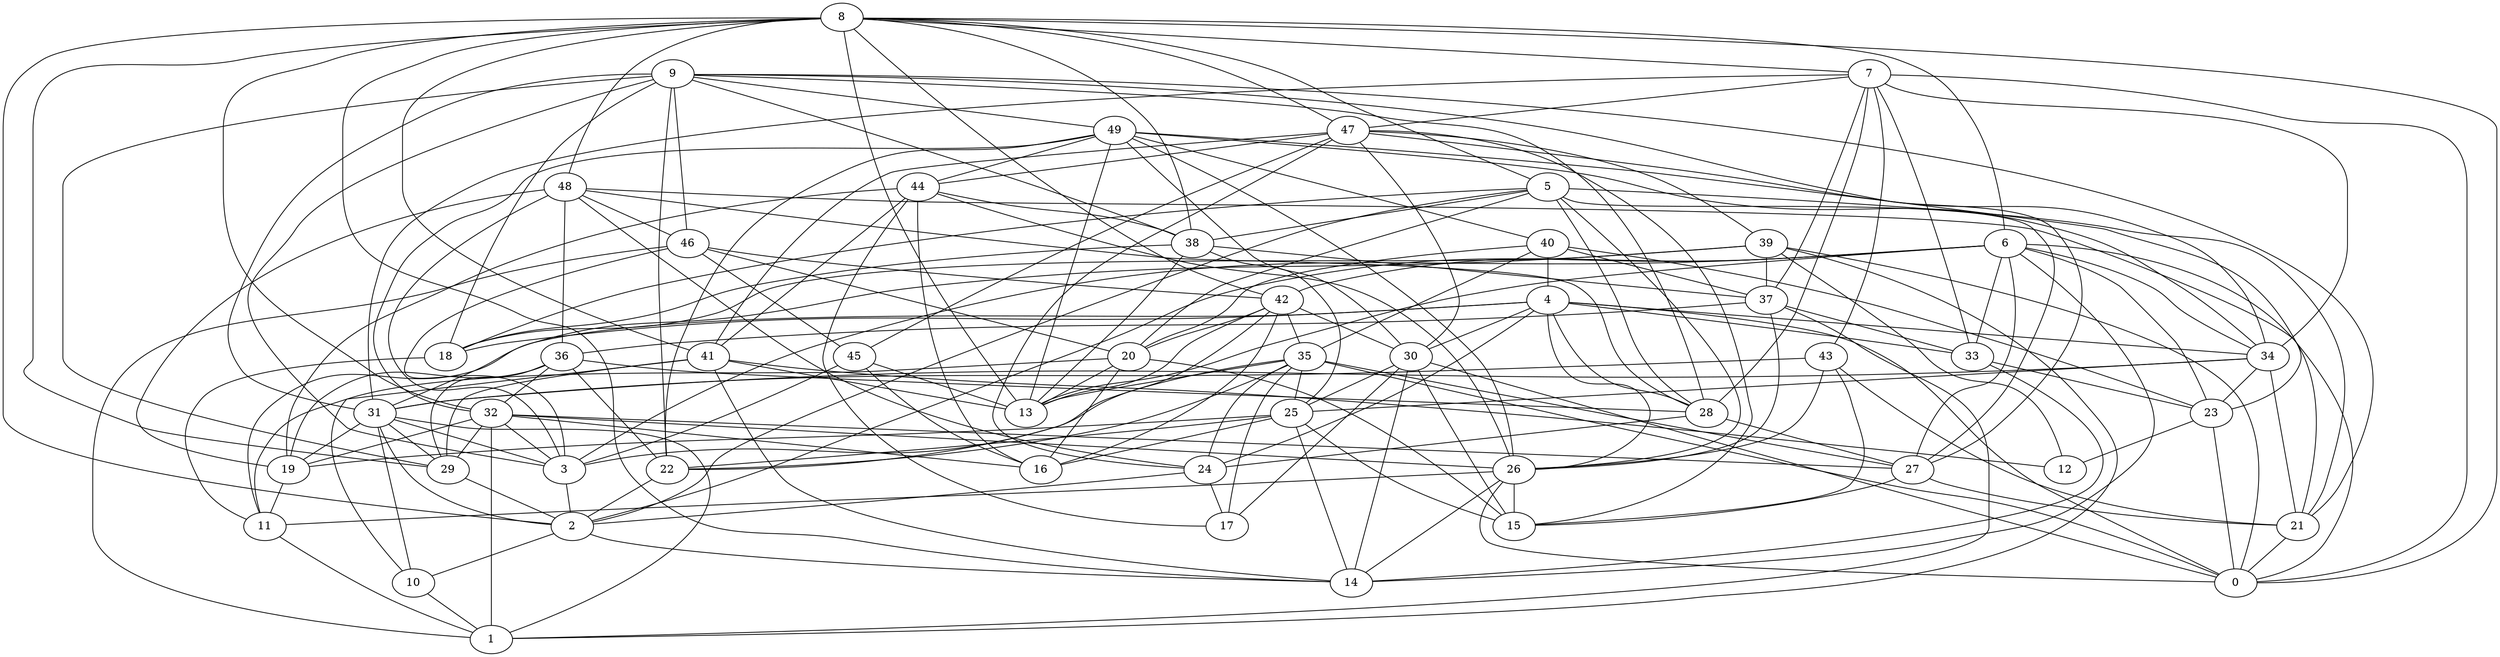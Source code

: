 digraph GG_graph {

subgraph G_graph {
edge [color = black]
"46" -> "45" [dir = none]
"46" -> "20" [dir = none]
"5" -> "26" [dir = none]
"43" -> "26" [dir = none]
"40" -> "37" [dir = none]
"40" -> "20" [dir = none]
"23" -> "12" [dir = none]
"20" -> "11" [dir = none]
"36" -> "29" [dir = none]
"36" -> "32" [dir = none]
"47" -> "39" [dir = none]
"47" -> "30" [dir = none]
"6" -> "23" [dir = none]
"45" -> "13" [dir = none]
"30" -> "0" [dir = none]
"30" -> "14" [dir = none]
"30" -> "17" [dir = none]
"3" -> "2" [dir = none]
"8" -> "38" [dir = none]
"8" -> "32" [dir = none]
"32" -> "26" [dir = none]
"32" -> "16" [dir = none]
"32" -> "27" [dir = none]
"9" -> "18" [dir = none]
"9" -> "28" [dir = none]
"9" -> "27" [dir = none]
"35" -> "24" [dir = none]
"35" -> "3" [dir = none]
"27" -> "15" [dir = none]
"27" -> "21" [dir = none]
"49" -> "44" [dir = none]
"49" -> "26" [dir = none]
"42" -> "22" [dir = none]
"42" -> "16" [dir = none]
"41" -> "12" [dir = none]
"41" -> "29" [dir = none]
"7" -> "34" [dir = none]
"7" -> "47" [dir = none]
"7" -> "33" [dir = none]
"7" -> "28" [dir = none]
"18" -> "11" [dir = none]
"11" -> "1" [dir = none]
"48" -> "28" [dir = none]
"31" -> "3" [dir = none]
"31" -> "29" [dir = none]
"4" -> "11" [dir = none]
"19" -> "11" [dir = none]
"25" -> "19" [dir = none]
"2" -> "10" [dir = none]
"46" -> "1" [dir = none]
"28" -> "27" [dir = none]
"4" -> "33" [dir = none]
"9" -> "29" [dir = none]
"5" -> "21" [dir = none]
"34" -> "23" [dir = none]
"6" -> "27" [dir = none]
"39" -> "0" [dir = none]
"8" -> "42" [dir = none]
"39" -> "37" [dir = none]
"7" -> "31" [dir = none]
"40" -> "4" [dir = none]
"44" -> "38" [dir = none]
"44" -> "17" [dir = none]
"25" -> "16" [dir = none]
"31" -> "1" [dir = none]
"26" -> "0" [dir = none]
"5" -> "2" [dir = none]
"4" -> "30" [dir = none]
"8" -> "13" [dir = none]
"4" -> "34" [dir = none]
"48" -> "46" [dir = none]
"6" -> "33" [dir = none]
"7" -> "0" [dir = none]
"38" -> "25" [dir = none]
"35" -> "0" [dir = none]
"34" -> "25" [dir = none]
"37" -> "36" [dir = none]
"46" -> "3" [dir = none]
"26" -> "11" [dir = none]
"6" -> "42" [dir = none]
"8" -> "7" [dir = none]
"43" -> "15" [dir = none]
"44" -> "41" [dir = none]
"46" -> "42" [dir = none]
"25" -> "14" [dir = none]
"26" -> "15" [dir = none]
"42" -> "20" [dir = none]
"6" -> "13" [dir = none]
"35" -> "17" [dir = none]
"5" -> "27" [dir = none]
"8" -> "48" [dir = none]
"30" -> "15" [dir = none]
"42" -> "13" [dir = none]
"8" -> "41" [dir = none]
"49" -> "30" [dir = none]
"7" -> "43" [dir = none]
"10" -> "1" [dir = none]
"40" -> "23" [dir = none]
"5" -> "28" [dir = none]
"20" -> "13" [dir = none]
"9" -> "49" [dir = none]
"31" -> "19" [dir = none]
"32" -> "19" [dir = none]
"44" -> "26" [dir = none]
"47" -> "44" [dir = none]
"49" -> "34" [dir = none]
"49" -> "40" [dir = none]
"6" -> "2" [dir = none]
"5" -> "18" [dir = none]
"45" -> "16" [dir = none]
"39" -> "12" [dir = none]
"20" -> "16" [dir = none]
"38" -> "13" [dir = none]
"41" -> "14" [dir = none]
"36" -> "19" [dir = none]
"48" -> "3" [dir = none]
"31" -> "10" [dir = none]
"6" -> "14" [dir = none]
"49" -> "22" [dir = none]
"37" -> "1" [dir = none]
"47" -> "34" [dir = none]
"32" -> "1" [dir = none]
"4" -> "28" [dir = none]
"20" -> "15" [dir = none]
"4" -> "24" [dir = none]
"38" -> "18" [dir = none]
"9" -> "21" [dir = none]
"34" -> "31" [dir = none]
"49" -> "23" [dir = none]
"48" -> "21" [dir = none]
"48" -> "36" [dir = none]
"4" -> "26" [dir = none]
"37" -> "33" [dir = none]
"2" -> "14" [dir = none]
"9" -> "46" [dir = none]
"35" -> "22" [dir = none]
"42" -> "30" [dir = none]
"7" -> "37" [dir = none]
"48" -> "24" [dir = none]
"42" -> "35" [dir = none]
"6" -> "0" [dir = none]
"35" -> "25" [dir = none]
"35" -> "27" [dir = none]
"9" -> "22" [dir = none]
"9" -> "38" [dir = none]
"47" -> "15" [dir = none]
"43" -> "21" [dir = none]
"9" -> "3" [dir = none]
"33" -> "23" [dir = none]
"23" -> "0" [dir = none]
"5" -> "38" [dir = none]
"22" -> "2" [dir = none]
"39" -> "18" [dir = none]
"21" -> "0" [dir = none]
"24" -> "2" [dir = none]
"24" -> "17" [dir = none]
"47" -> "41" [dir = none]
"37" -> "26" [dir = none]
"8" -> "0" [dir = none]
"44" -> "16" [dir = none]
"26" -> "14" [dir = none]
"45" -> "3" [dir = none]
"40" -> "35" [dir = none]
"5" -> "20" [dir = none]
"33" -> "14" [dir = none]
"8" -> "5" [dir = none]
"4" -> "0" [dir = none]
"32" -> "3" [dir = none]
"25" -> "15" [dir = none]
"8" -> "6" [dir = none]
"6" -> "3" [dir = none]
"31" -> "2" [dir = none]
"8" -> "29" [dir = none]
"8" -> "14" [dir = none]
"29" -> "2" [dir = none]
"48" -> "19" [dir = none]
"38" -> "37" [dir = none]
"49" -> "32" [dir = none]
"49" -> "13" [dir = none]
"47" -> "24" [dir = none]
"41" -> "10" [dir = none]
"32" -> "29" [dir = none]
"47" -> "45" [dir = none]
"39" -> "31" [dir = none]
"43" -> "31" [dir = none]
"8" -> "47" [dir = none]
"6" -> "34" [dir = none]
"28" -> "24" [dir = none]
"41" -> "13" [dir = none]
"39" -> "1" [dir = none]
"4" -> "18" [dir = none]
"8" -> "2" [dir = none]
"25" -> "22" [dir = none]
"34" -> "21" [dir = none]
"36" -> "22" [dir = none]
"44" -> "19" [dir = none]
"9" -> "31" [dir = none]
"35" -> "13" [dir = none]
"30" -> "25" [dir = none]
"36" -> "28" [dir = none]
}

}
